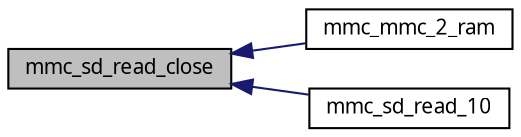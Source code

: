 digraph G
{
  edge [fontname="FreeSans.ttf",fontsize=10,labelfontname="FreeSans.ttf",labelfontsize=10];
  node [fontname="FreeSans.ttf",fontsize=10,shape=record];
  rankdir=LR;
  Node1 [label="mmc_sd_read_close",height=0.2,width=0.4,color="black", fillcolor="grey75", style="filled" fontcolor="black"];
  Node1 -> Node2 [dir=back,color="midnightblue",fontsize=10,style="solid",fontname="FreeSans.ttf"];
  Node2 [label="mmc_mmc_2_ram",height=0.2,width=0.4,color="black", fillcolor="white", style="filled",URL="$a00056.html#7f4432cad31318ebb1a0a8f0a242a06b",tooltip="This fonction read 1 sector from MMC/SD to ram buffer."];
  Node1 -> Node3 [dir=back,color="midnightblue",fontsize=10,style="solid",fontname="FreeSans.ttf"];
  Node3 [label="mmc_sd_read_10",height=0.2,width=0.4,color="black", fillcolor="white", style="filled",URL="$a00056.html#b92705414451fc4256efa7135934797a"];
}
